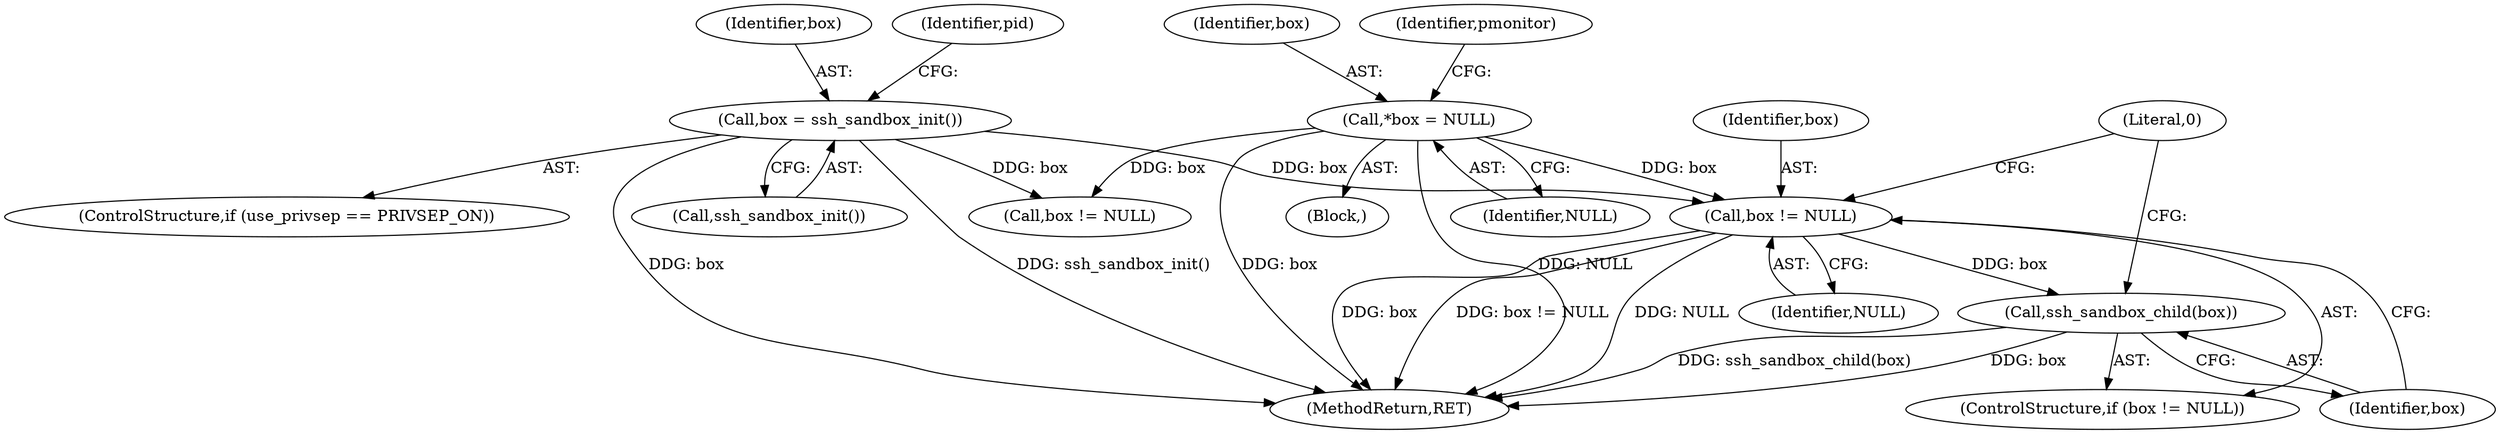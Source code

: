 digraph "0_src_3095060f479b86288e31c79ecbc5131a66bcd2f9_11@pointer" {
"1000276" [label="(Call,box != NULL)"];
"1000113" [label="(Call,*box = NULL)"];
"1000131" [label="(Call,box = ssh_sandbox_init())"];
"1000279" [label="(Call,ssh_sandbox_child(box))"];
"1000114" [label="(Identifier,box)"];
"1000279" [label="(Call,ssh_sandbox_child(box))"];
"1000277" [label="(Identifier,box)"];
"1000278" [label="(Identifier,NULL)"];
"1000113" [label="(Call,*box = NULL)"];
"1000131" [label="(Call,box = ssh_sandbox_init())"];
"1000132" [label="(Identifier,box)"];
"1000276" [label="(Call,box != NULL)"];
"1000117" [label="(Identifier,pmonitor)"];
"1000135" [label="(Identifier,pid)"];
"1000280" [label="(Identifier,box)"];
"1000133" [label="(Call,ssh_sandbox_init())"];
"1000108" [label="(Block,)"];
"1000275" [label="(ControlStructure,if (box != NULL))"];
"1000283" [label="(MethodReturn,RET)"];
"1000115" [label="(Identifier,NULL)"];
"1000127" [label="(ControlStructure,if (use_privsep == PRIVSEP_ON))"];
"1000182" [label="(Call,box != NULL)"];
"1000282" [label="(Literal,0)"];
"1000276" -> "1000275"  [label="AST: "];
"1000276" -> "1000278"  [label="CFG: "];
"1000277" -> "1000276"  [label="AST: "];
"1000278" -> "1000276"  [label="AST: "];
"1000280" -> "1000276"  [label="CFG: "];
"1000282" -> "1000276"  [label="CFG: "];
"1000276" -> "1000283"  [label="DDG: NULL"];
"1000276" -> "1000283"  [label="DDG: box != NULL"];
"1000276" -> "1000283"  [label="DDG: box"];
"1000113" -> "1000276"  [label="DDG: box"];
"1000131" -> "1000276"  [label="DDG: box"];
"1000276" -> "1000279"  [label="DDG: box"];
"1000113" -> "1000108"  [label="AST: "];
"1000113" -> "1000115"  [label="CFG: "];
"1000114" -> "1000113"  [label="AST: "];
"1000115" -> "1000113"  [label="AST: "];
"1000117" -> "1000113"  [label="CFG: "];
"1000113" -> "1000283"  [label="DDG: box"];
"1000113" -> "1000283"  [label="DDG: NULL"];
"1000113" -> "1000182"  [label="DDG: box"];
"1000131" -> "1000127"  [label="AST: "];
"1000131" -> "1000133"  [label="CFG: "];
"1000132" -> "1000131"  [label="AST: "];
"1000133" -> "1000131"  [label="AST: "];
"1000135" -> "1000131"  [label="CFG: "];
"1000131" -> "1000283"  [label="DDG: box"];
"1000131" -> "1000283"  [label="DDG: ssh_sandbox_init()"];
"1000131" -> "1000182"  [label="DDG: box"];
"1000279" -> "1000275"  [label="AST: "];
"1000279" -> "1000280"  [label="CFG: "];
"1000280" -> "1000279"  [label="AST: "];
"1000282" -> "1000279"  [label="CFG: "];
"1000279" -> "1000283"  [label="DDG: box"];
"1000279" -> "1000283"  [label="DDG: ssh_sandbox_child(box)"];
}
